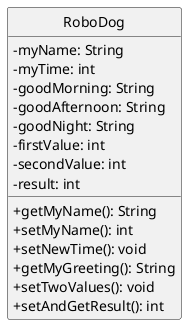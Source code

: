 @startuml Robodogクラス図
skinparam classAttributeIconSize 0
hide circle
 
class RoboDog {
-myName: String
-myTime: int
-goodMorning: String
-goodAfternoon: String
-goodNight: String
-firstValue: int
-secondValue: int
' 教科書にはない
-result: int
 
' 返り値
+getMyName(): String
+setMyName(): int
+setNewTime(): void
+getMyGreeting(): String
' 教科書にはない
+setTwoValues(): void
+setAndGetResult(): int
}
 
@enduml